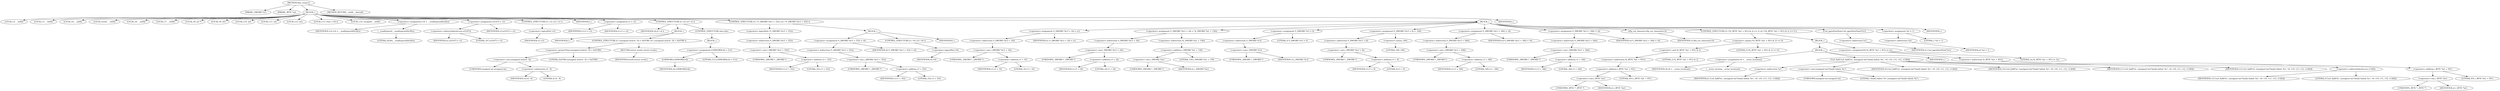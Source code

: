 digraph tftp_connect {  
"1000114" [label = "(METHOD,tftp_connect)" ]
"1000115" [label = "(PARAM,_QWORD *a1)" ]
"1000116" [label = "(PARAM,_BYTE *a2)" ]
"1000117" [label = "(BLOCK,,)" ]
"1000118" [label = "(LOCAL,v2: __int64)" ]
"1000119" [label = "(LOCAL,v3: __int64)" ]
"1000120" [label = "(LOCAL,v4: __int64)" ]
"1000121" [label = "(LOCAL,result: __int64)" ]
"1000122" [label = "(LOCAL,v6: __int64)" ]
"1000123" [label = "(LOCAL,v7: __int64)" ]
"1000124" [label = "(LOCAL,v8: int *)" ]
"1000125" [label = "(LOCAL,v9: int)" ]
"1000126" [label = "(LOCAL,v10: int)" ]
"1000127" [label = "(LOCAL,v11: int)" ]
"1000128" [label = "(LOCAL,v12: int)" ]
"1000129" [label = "(LOCAL,v13: char [ 136 ])" ]
"1000130" [label = "(LOCAL,v14: unsigned __int64)" ]
"1000131" [label = "(<operator>.assignment,v14 = __readfsqword(0x28u))" ]
"1000132" [label = "(IDENTIFIER,v14,v14 = __readfsqword(0x28u))" ]
"1000133" [label = "(__readfsqword,__readfsqword(0x28u))" ]
"1000134" [label = "(LITERAL,0x28u,__readfsqword(0x28u))" ]
"1000135" [label = "(<operator>.assignment,a1[167] = v2)" ]
"1000136" [label = "(<operator>.indirectIndexAccess,a1[167])" ]
"1000137" [label = "(IDENTIFIER,a1,a1[167] = v2)" ]
"1000138" [label = "(LITERAL,167,a1[167] = v2)" ]
"1000139" [label = "(IDENTIFIER,v2,a1[167] = v2)" ]
"1000140" [label = "(CONTROL_STRUCTURE,if ( !v2 ),if ( !v2 ))" ]
"1000141" [label = "(<operator>.logicalNot,!v2)" ]
"1000142" [label = "(IDENTIFIER,v2,!v2)" ]
"1000143" [label = "(IDENTIFIER,L,)" ]
"1000144" [label = "(<operator>.assignment,v3 = v2)" ]
"1000145" [label = "(IDENTIFIER,v3,v3 = v2)" ]
"1000146" [label = "(IDENTIFIER,v2,v3 = v2)" ]
"1000147" [label = "(CONTROL_STRUCTURE,if ( v4 ),if ( v4 ))" ]
"1000148" [label = "(IDENTIFIER,v4,if ( v4 ))" ]
"1000149" [label = "(BLOCK,,)" ]
"1000150" [label = "(IDENTIFIER,L,)" ]
"1000151" [label = "(CONTROL_STRUCTURE,if ( (unsigned int)(v4 - 8) > 0xFFB0 ),if ( (unsigned int)(v4 - 8) > 0xFFB0 ))" ]
"1000152" [label = "(<operator>.greaterThan,(unsigned int)(v4 - 8) > 0xFFB0)" ]
"1000153" [label = "(<operator>.cast,(unsigned int)(v4 - 8))" ]
"1000154" [label = "(UNKNOWN,unsigned int,unsigned int)" ]
"1000155" [label = "(<operator>.subtraction,v4 - 8)" ]
"1000156" [label = "(IDENTIFIER,v4,v4 - 8)" ]
"1000157" [label = "(LITERAL,8,v4 - 8)" ]
"1000158" [label = "(LITERAL,0xFFB0,(unsigned int)(v4 - 8) > 0xFFB0)" ]
"1000159" [label = "(RETURN,return result;,return result;)" ]
"1000160" [label = "(IDENTIFIER,result,return result;)" ]
"1000161" [label = "(CONTROL_STRUCTURE,else,else)" ]
"1000162" [label = "(BLOCK,,)" ]
"1000163" [label = "(<operator>.assignment,LODWORD(v4) = 512)" ]
"1000164" [label = "(LODWORD,LODWORD(v4))" ]
"1000165" [label = "(IDENTIFIER,v4,LODWORD(v4))" ]
"1000166" [label = "(LITERAL,512,LODWORD(v4) = 512)" ]
"1000167" [label = "(CONTROL_STRUCTURE,if ( !*(_QWORD *)(v3 + 352) ),if ( !*(_QWORD *)(v3 + 352) ))" ]
"1000168" [label = "(<operator>.logicalNot,!*(_QWORD *)(v3 + 352))" ]
"1000169" [label = "(<operator>.indirection,*(_QWORD *)(v3 + 352))" ]
"1000170" [label = "(<operator>.cast,(_QWORD *)(v3 + 352))" ]
"1000171" [label = "(UNKNOWN,_QWORD *,_QWORD *)" ]
"1000172" [label = "(<operator>.addition,v3 + 352)" ]
"1000173" [label = "(IDENTIFIER,v3,v3 + 352)" ]
"1000174" [label = "(LITERAL,352,v3 + 352)" ]
"1000175" [label = "(BLOCK,,)" ]
"1000176" [label = "(<operator>.assignment,*(_QWORD *)(v3 + 352) = v6)" ]
"1000177" [label = "(<operator>.indirection,*(_QWORD *)(v3 + 352))" ]
"1000178" [label = "(<operator>.cast,(_QWORD *)(v3 + 352))" ]
"1000179" [label = "(UNKNOWN,_QWORD *,_QWORD *)" ]
"1000180" [label = "(<operator>.addition,v3 + 352)" ]
"1000181" [label = "(IDENTIFIER,v3,v3 + 352)" ]
"1000182" [label = "(LITERAL,352,v3 + 352)" ]
"1000183" [label = "(IDENTIFIER,v6,*(_QWORD *)(v3 + 352) = v6)" ]
"1000184" [label = "(CONTROL_STRUCTURE,if ( !v6 ),if ( !v6 ))" ]
"1000185" [label = "(<operator>.logicalNot,!v6)" ]
"1000186" [label = "(IDENTIFIER,v6,!v6)" ]
"1000187" [label = "(IDENTIFIER,L,)" ]
"1000188" [label = "(BLOCK,,)" ]
"1000189" [label = "(<operator>.assignment,*(_QWORD *)(v3 + 16) = a1)" ]
"1000190" [label = "(<operator>.indirection,*(_QWORD *)(v3 + 16))" ]
"1000191" [label = "(<operator>.cast,(_QWORD *)(v3 + 16))" ]
"1000192" [label = "(UNKNOWN,_QWORD *,_QWORD *)" ]
"1000193" [label = "(<operator>.addition,v3 + 16)" ]
"1000194" [label = "(IDENTIFIER,v3,v3 + 16)" ]
"1000195" [label = "(LITERAL,16,v3 + 16)" ]
"1000196" [label = "(IDENTIFIER,a1,*(_QWORD *)(v3 + 16) = a1)" ]
"1000197" [label = "(<operator>.assignment,*(_DWORD *)(v3 + 24) = *((_DWORD *)a1 + 156))" ]
"1000198" [label = "(<operator>.indirection,*(_DWORD *)(v3 + 24))" ]
"1000199" [label = "(<operator>.cast,(_DWORD *)(v3 + 24))" ]
"1000200" [label = "(UNKNOWN,_DWORD *,_DWORD *)" ]
"1000201" [label = "(<operator>.addition,v3 + 24)" ]
"1000202" [label = "(IDENTIFIER,v3,v3 + 24)" ]
"1000203" [label = "(LITERAL,24,v3 + 24)" ]
"1000204" [label = "(<operator>.indirection,*((_DWORD *)a1 + 156))" ]
"1000205" [label = "(<operator>.addition,(_DWORD *)a1 + 156)" ]
"1000206" [label = "(<operator>.cast,(_DWORD *)a1)" ]
"1000207" [label = "(UNKNOWN,_DWORD *,_DWORD *)" ]
"1000208" [label = "(IDENTIFIER,a1,(_DWORD *)a1)" ]
"1000209" [label = "(LITERAL,156,(_DWORD *)a1 + 156)" ]
"1000210" [label = "(<operator>.assignment,*(_DWORD *)v3 = 0)" ]
"1000211" [label = "(<operator>.indirection,*(_DWORD *)v3)" ]
"1000212" [label = "(<operator>.cast,(_DWORD *)v3)" ]
"1000213" [label = "(UNKNOWN,_DWORD *,_DWORD *)" ]
"1000214" [label = "(IDENTIFIER,v3,(_DWORD *)v3)" ]
"1000215" [label = "(LITERAL,0,*(_DWORD *)v3 = 0)" ]
"1000216" [label = "(<operator>.assignment,*(_DWORD *)(v3 + 8) = -100)" ]
"1000217" [label = "(<operator>.indirection,*(_DWORD *)(v3 + 8))" ]
"1000218" [label = "(<operator>.cast,(_DWORD *)(v3 + 8))" ]
"1000219" [label = "(UNKNOWN,_DWORD *,_DWORD *)" ]
"1000220" [label = "(<operator>.addition,v3 + 8)" ]
"1000221" [label = "(IDENTIFIER,v3,v3 + 8)" ]
"1000222" [label = "(LITERAL,8,v3 + 8)" ]
"1000223" [label = "(<operator>.minus,-100)" ]
"1000224" [label = "(LITERAL,100,-100)" ]
"1000225" [label = "(<operator>.assignment,*(_DWORD *)(v3 + 340) = v4)" ]
"1000226" [label = "(<operator>.indirection,*(_DWORD *)(v3 + 340))" ]
"1000227" [label = "(<operator>.cast,(_DWORD *)(v3 + 340))" ]
"1000228" [label = "(UNKNOWN,_DWORD *,_DWORD *)" ]
"1000229" [label = "(<operator>.addition,v3 + 340)" ]
"1000230" [label = "(IDENTIFIER,v3,v3 + 340)" ]
"1000231" [label = "(LITERAL,340,v3 + 340)" ]
"1000232" [label = "(IDENTIFIER,v4,*(_DWORD *)(v3 + 340) = v4)" ]
"1000233" [label = "(<operator>.assignment,*(_DWORD *)(v3 + 344) = v4)" ]
"1000234" [label = "(<operator>.indirection,*(_DWORD *)(v3 + 344))" ]
"1000235" [label = "(<operator>.cast,(_DWORD *)(v3 + 344))" ]
"1000236" [label = "(UNKNOWN,_DWORD *,_DWORD *)" ]
"1000237" [label = "(<operator>.addition,v3 + 344)" ]
"1000238" [label = "(IDENTIFIER,v3,v3 + 344)" ]
"1000239" [label = "(LITERAL,344,v3 + 344)" ]
"1000240" [label = "(IDENTIFIER,v4,*(_DWORD *)(v3 + 344) = v4)" ]
"1000241" [label = "(tftp_set_timeouts,tftp_set_timeouts(v3))" ]
"1000242" [label = "(IDENTIFIER,v3,tftp_set_timeouts(v3))" ]
"1000243" [label = "(CONTROL_STRUCTURE,if ( (*((_BYTE *)a1 + 951) & 2) == 0 ),if ( (*((_BYTE *)a1 + 951) & 2) == 0 ))" ]
"1000244" [label = "(<operator>.equals,(*((_BYTE *)a1 + 951) & 2) == 0)" ]
"1000245" [label = "(<operator>.and,*((_BYTE *)a1 + 951) & 2)" ]
"1000246" [label = "(<operator>.indirection,*((_BYTE *)a1 + 951))" ]
"1000247" [label = "(<operator>.addition,(_BYTE *)a1 + 951)" ]
"1000248" [label = "(<operator>.cast,(_BYTE *)a1)" ]
"1000249" [label = "(UNKNOWN,_BYTE *,_BYTE *)" ]
"1000250" [label = "(IDENTIFIER,a1,(_BYTE *)a1)" ]
"1000251" [label = "(LITERAL,951,(_BYTE *)a1 + 951)" ]
"1000252" [label = "(LITERAL,2,*((_BYTE *)a1 + 951) & 2)" ]
"1000253" [label = "(LITERAL,0,(*((_BYTE *)a1 + 951) & 2) == 0)" ]
"1000254" [label = "(BLOCK,,)" ]
"1000255" [label = "(BLOCK,,)" ]
"1000256" [label = "(<operator>.assignment,v8 = __errno_location())" ]
"1000257" [label = "(IDENTIFIER,v8,v8 = __errno_location())" ]
"1000258" [label = "(__errno_location,__errno_location())" ]
"1000259" [label = "(Curl_failf,Curl_failf(*a1, (unsigned int)\"bind() failed; %s\", v9, v10, v11, v12, v13[0]))" ]
"1000260" [label = "(<operator>.indirection,*a1)" ]
"1000261" [label = "(IDENTIFIER,a1,Curl_failf(*a1, (unsigned int)\"bind() failed; %s\", v9, v10, v11, v12, v13[0]))" ]
"1000262" [label = "(<operator>.cast,(unsigned int)\"bind() failed; %s\")" ]
"1000263" [label = "(UNKNOWN,unsigned int,unsigned int)" ]
"1000264" [label = "(LITERAL,\"bind() failed; %s\",(unsigned int)\"bind() failed; %s\")" ]
"1000265" [label = "(IDENTIFIER,v9,Curl_failf(*a1, (unsigned int)\"bind() failed; %s\", v9, v10, v11, v12, v13[0]))" ]
"1000266" [label = "(IDENTIFIER,v10,Curl_failf(*a1, (unsigned int)\"bind() failed; %s\", v9, v10, v11, v12, v13[0]))" ]
"1000267" [label = "(IDENTIFIER,v11,Curl_failf(*a1, (unsigned int)\"bind() failed; %s\", v9, v10, v11, v12, v13[0]))" ]
"1000268" [label = "(IDENTIFIER,v12,Curl_failf(*a1, (unsigned int)\"bind() failed; %s\", v9, v10, v11, v12, v13[0]))" ]
"1000269" [label = "(<operator>.indirectIndexAccess,v13[0])" ]
"1000270" [label = "(IDENTIFIER,v13,Curl_failf(*a1, (unsigned int)\"bind() failed; %s\", v9, v10, v11, v12, v13[0]))" ]
"1000271" [label = "(LITERAL,0,Curl_failf(*a1, (unsigned int)\"bind() failed; %s\", v9, v10, v11, v12, v13[0]))" ]
"1000272" [label = "(IDENTIFIER,L,)" ]
"1000273" [label = "(<operators>.assignmentOr,*((_BYTE *)a1 + 951) |= 2u)" ]
"1000274" [label = "(<operator>.indirection,*((_BYTE *)a1 + 951))" ]
"1000275" [label = "(<operator>.addition,(_BYTE *)a1 + 951)" ]
"1000276" [label = "(<operator>.cast,(_BYTE *)a1)" ]
"1000277" [label = "(UNKNOWN,_BYTE *,_BYTE *)" ]
"1000278" [label = "(IDENTIFIER,a1,(_BYTE *)a1)" ]
"1000279" [label = "(LITERAL,951,(_BYTE *)a1 + 951)" ]
"1000280" [label = "(LITERAL,2u,*((_BYTE *)a1 + 951) |= 2u)" ]
"1000281" [label = "(Curl_pgrsStartNow,Curl_pgrsStartNow(*a1))" ]
"1000282" [label = "(<operator>.indirection,*a1)" ]
"1000283" [label = "(IDENTIFIER,a1,Curl_pgrsStartNow(*a1))" ]
"1000284" [label = "(<operator>.assignment,*a2 = 1)" ]
"1000285" [label = "(<operator>.indirection,*a2)" ]
"1000286" [label = "(IDENTIFIER,a2,*a2 = 1)" ]
"1000287" [label = "(LITERAL,1,*a2 = 1)" ]
"1000288" [label = "(IDENTIFIER,L,)" ]
"1000289" [label = "(IDENTIFIER,L,)" ]
"1000290" [label = "(METHOD_RETURN,__int64 __fastcall)" ]
  "1000114" -> "1000115" 
  "1000114" -> "1000116" 
  "1000114" -> "1000117" 
  "1000114" -> "1000290" 
  "1000117" -> "1000118" 
  "1000117" -> "1000119" 
  "1000117" -> "1000120" 
  "1000117" -> "1000121" 
  "1000117" -> "1000122" 
  "1000117" -> "1000123" 
  "1000117" -> "1000124" 
  "1000117" -> "1000125" 
  "1000117" -> "1000126" 
  "1000117" -> "1000127" 
  "1000117" -> "1000128" 
  "1000117" -> "1000129" 
  "1000117" -> "1000130" 
  "1000117" -> "1000131" 
  "1000117" -> "1000135" 
  "1000117" -> "1000140" 
  "1000117" -> "1000143" 
  "1000117" -> "1000144" 
  "1000117" -> "1000147" 
  "1000117" -> "1000167" 
  "1000117" -> "1000188" 
  "1000117" -> "1000289" 
  "1000131" -> "1000132" 
  "1000131" -> "1000133" 
  "1000133" -> "1000134" 
  "1000135" -> "1000136" 
  "1000135" -> "1000139" 
  "1000136" -> "1000137" 
  "1000136" -> "1000138" 
  "1000140" -> "1000141" 
  "1000141" -> "1000142" 
  "1000144" -> "1000145" 
  "1000144" -> "1000146" 
  "1000147" -> "1000148" 
  "1000147" -> "1000149" 
  "1000147" -> "1000161" 
  "1000149" -> "1000150" 
  "1000149" -> "1000151" 
  "1000151" -> "1000152" 
  "1000151" -> "1000159" 
  "1000152" -> "1000153" 
  "1000152" -> "1000158" 
  "1000153" -> "1000154" 
  "1000153" -> "1000155" 
  "1000155" -> "1000156" 
  "1000155" -> "1000157" 
  "1000159" -> "1000160" 
  "1000161" -> "1000162" 
  "1000162" -> "1000163" 
  "1000163" -> "1000164" 
  "1000163" -> "1000166" 
  "1000164" -> "1000165" 
  "1000167" -> "1000168" 
  "1000167" -> "1000175" 
  "1000168" -> "1000169" 
  "1000169" -> "1000170" 
  "1000170" -> "1000171" 
  "1000170" -> "1000172" 
  "1000172" -> "1000173" 
  "1000172" -> "1000174" 
  "1000175" -> "1000176" 
  "1000175" -> "1000184" 
  "1000175" -> "1000187" 
  "1000176" -> "1000177" 
  "1000176" -> "1000183" 
  "1000177" -> "1000178" 
  "1000178" -> "1000179" 
  "1000178" -> "1000180" 
  "1000180" -> "1000181" 
  "1000180" -> "1000182" 
  "1000184" -> "1000185" 
  "1000185" -> "1000186" 
  "1000188" -> "1000189" 
  "1000188" -> "1000197" 
  "1000188" -> "1000210" 
  "1000188" -> "1000216" 
  "1000188" -> "1000225" 
  "1000188" -> "1000233" 
  "1000188" -> "1000241" 
  "1000188" -> "1000243" 
  "1000188" -> "1000281" 
  "1000188" -> "1000284" 
  "1000188" -> "1000288" 
  "1000189" -> "1000190" 
  "1000189" -> "1000196" 
  "1000190" -> "1000191" 
  "1000191" -> "1000192" 
  "1000191" -> "1000193" 
  "1000193" -> "1000194" 
  "1000193" -> "1000195" 
  "1000197" -> "1000198" 
  "1000197" -> "1000204" 
  "1000198" -> "1000199" 
  "1000199" -> "1000200" 
  "1000199" -> "1000201" 
  "1000201" -> "1000202" 
  "1000201" -> "1000203" 
  "1000204" -> "1000205" 
  "1000205" -> "1000206" 
  "1000205" -> "1000209" 
  "1000206" -> "1000207" 
  "1000206" -> "1000208" 
  "1000210" -> "1000211" 
  "1000210" -> "1000215" 
  "1000211" -> "1000212" 
  "1000212" -> "1000213" 
  "1000212" -> "1000214" 
  "1000216" -> "1000217" 
  "1000216" -> "1000223" 
  "1000217" -> "1000218" 
  "1000218" -> "1000219" 
  "1000218" -> "1000220" 
  "1000220" -> "1000221" 
  "1000220" -> "1000222" 
  "1000223" -> "1000224" 
  "1000225" -> "1000226" 
  "1000225" -> "1000232" 
  "1000226" -> "1000227" 
  "1000227" -> "1000228" 
  "1000227" -> "1000229" 
  "1000229" -> "1000230" 
  "1000229" -> "1000231" 
  "1000233" -> "1000234" 
  "1000233" -> "1000240" 
  "1000234" -> "1000235" 
  "1000235" -> "1000236" 
  "1000235" -> "1000237" 
  "1000237" -> "1000238" 
  "1000237" -> "1000239" 
  "1000241" -> "1000242" 
  "1000243" -> "1000244" 
  "1000243" -> "1000254" 
  "1000244" -> "1000245" 
  "1000244" -> "1000253" 
  "1000245" -> "1000246" 
  "1000245" -> "1000252" 
  "1000246" -> "1000247" 
  "1000247" -> "1000248" 
  "1000247" -> "1000251" 
  "1000248" -> "1000249" 
  "1000248" -> "1000250" 
  "1000254" -> "1000255" 
  "1000254" -> "1000273" 
  "1000255" -> "1000256" 
  "1000255" -> "1000259" 
  "1000255" -> "1000272" 
  "1000256" -> "1000257" 
  "1000256" -> "1000258" 
  "1000259" -> "1000260" 
  "1000259" -> "1000262" 
  "1000259" -> "1000265" 
  "1000259" -> "1000266" 
  "1000259" -> "1000267" 
  "1000259" -> "1000268" 
  "1000259" -> "1000269" 
  "1000260" -> "1000261" 
  "1000262" -> "1000263" 
  "1000262" -> "1000264" 
  "1000269" -> "1000270" 
  "1000269" -> "1000271" 
  "1000273" -> "1000274" 
  "1000273" -> "1000280" 
  "1000274" -> "1000275" 
  "1000275" -> "1000276" 
  "1000275" -> "1000279" 
  "1000276" -> "1000277" 
  "1000276" -> "1000278" 
  "1000281" -> "1000282" 
  "1000282" -> "1000283" 
  "1000284" -> "1000285" 
  "1000284" -> "1000287" 
  "1000285" -> "1000286" 
}
